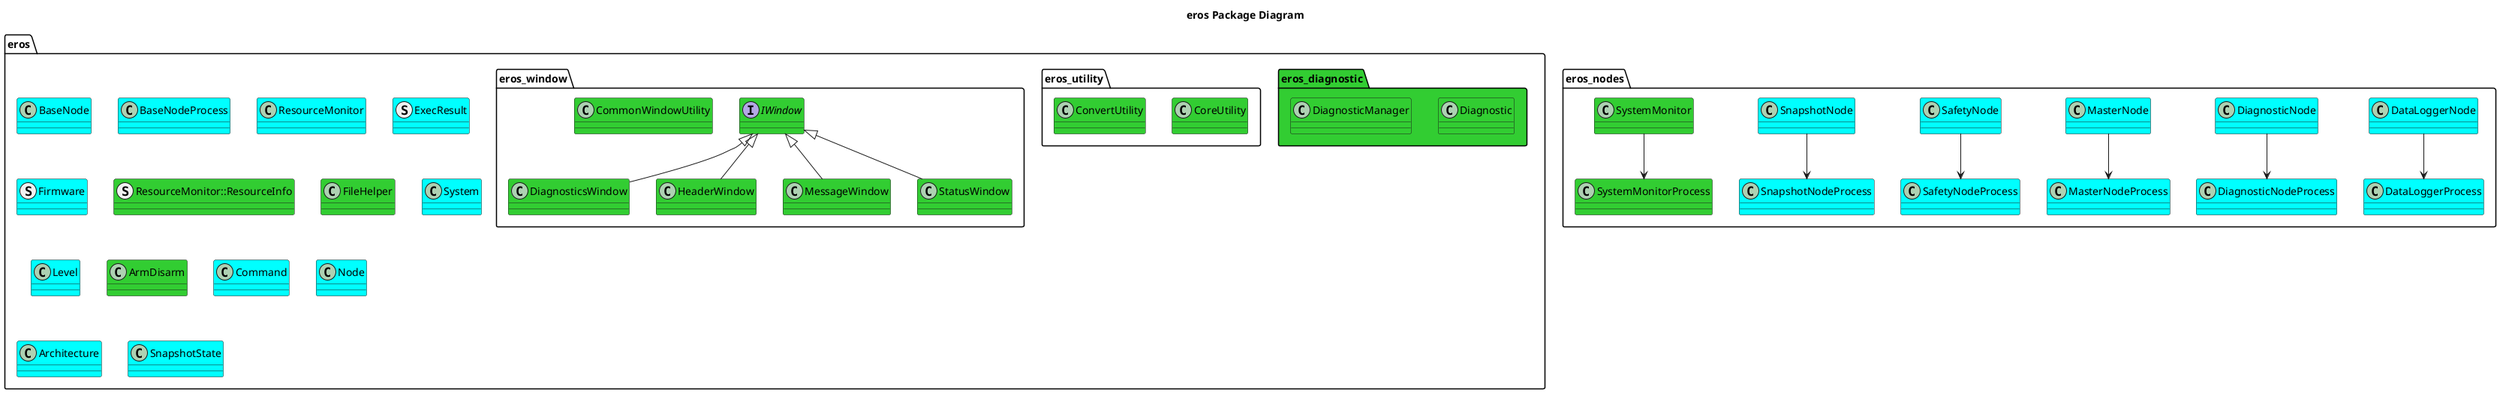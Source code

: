 @startuml
title eros Package Diagram
package eros {
    class BaseNode #Cyan
    class BaseNodeProcess #Cyan
    class ResourceMonitor #Cyan
    struct ExecResult #Cyan
    struct Firmware #Cyan
    struct ResourceMonitor::ResourceInfo #LimeGreen
    class FileHelper #LimeGreen
    class System #Cyan
    class Level #Cyan
    class ArmDisarm #LimeGreen
    class Command #Cyan
    class Node #Cyan
    class Architecture #Cyan
    class SnapshotState #Cyan
    namespace eros_diagnostic #LimeGreen {
        class Diagnostic #LimeGreen
        class DiagnosticManager #LimeGreen
    }
    namespace eros_utility {
        class CoreUtility #LimeGreen
        class ConvertUtility #LimeGreen
    }
    namespace eros_window {
        interface IWindow #LimeGreen
        class DiagnosticsWindow #LimeGreen
        IWindow <|-- DiagnosticsWindow
        class HeaderWindow #LimeGreen
        IWindow <|-- HeaderWindow
        class MessageWindow #LimeGreen
        IWindow <|-- MessageWindow
        class StatusWindow #LimeGreen
        IWindow <|-- StatusWindow      
        class CommonWindowUtility #LimeGreen

    }
}
package eros_nodes {
    class DataLoggerNode #Cyan
    class DataLoggerProcess #Cyan
    DataLoggerNode --> DataLoggerProcess
    class DiagnosticNode #Cyan
    class DiagnosticNodeProcess #Cyan
    DiagnosticNode --> DiagnosticNodeProcess
    class MasterNode #Cyan
    class MasterNodeProcess #Cyan
    MasterNode --> MasterNodeProcess
    class SafetyNode #Cyan
    class SafetyNodeProcess #Cyan
    SafetyNode --> SafetyNodeProcess
    class SnapshotNode #Cyan
    class SnapshotNodeProcess #Cyan
    SnapshotNode --> SnapshotNodeProcess
    class SystemMonitor #LimeGreen
    class SystemMonitorProcess #LimeGreen
    SystemMonitor --> SystemMonitorProcess
}
@enduml